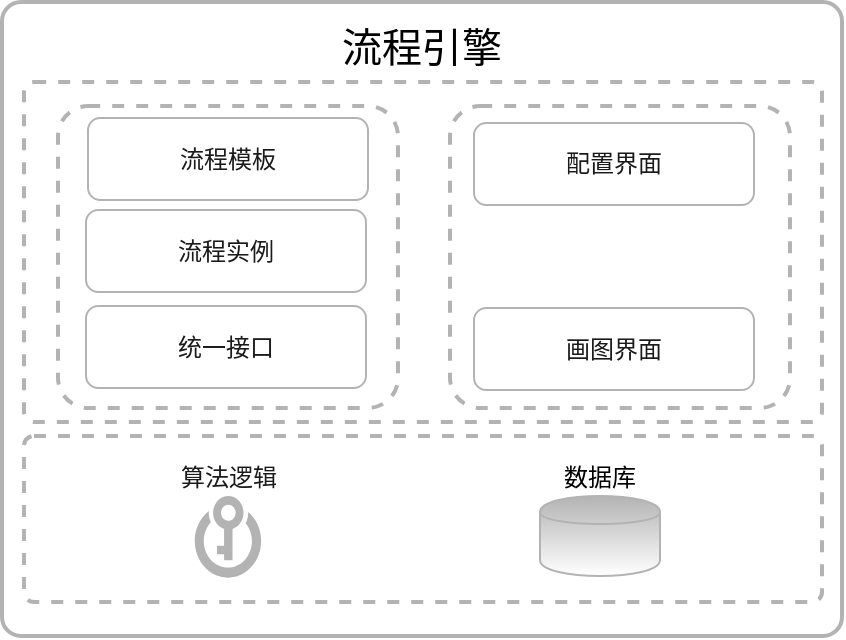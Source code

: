 <mxfile version="10.5.0" type="github"><diagram id="S_B8AXfcYNR4osKFPLfX" name="Page-1"><mxGraphModel dx="2" dy="469" grid="1" gridSize="10" guides="1" tooltips="1" connect="1" arrows="1" fold="1" page="1" pageScale="1" pageWidth="827" pageHeight="1169" math="0" shadow="0"><root><mxCell id="0"/><mxCell id="1" parent="0"/><mxCell id="k0525Yev-_GCep_9rnj9-1" value="流程引擎" style="whiteSpace=wrap;html=1;rounded=1;shadow=0;strokeWidth=2;fontSize=20;align=center;arcSize=3;verticalAlign=top;spacingTop=4;fillColor=none;strokeColor=#B3B3B3;" vertex="1" parent="1"><mxGeometry x="840" y="420" width="420" height="317" as="geometry"/></mxCell><mxCell id="k0525Yev-_GCep_9rnj9-3" value="" style="rounded=1;whiteSpace=wrap;html=1;shadow=0;strokeWidth=2;fillColor=none;fontSize=12;fontColor=#000000;align=center;strokeColor=#B3B3B3;arcSize=3;dashed=1;" vertex="1" parent="1"><mxGeometry x="851" y="460" width="399" height="170" as="geometry"/></mxCell><mxCell id="k0525Yev-_GCep_9rnj9-4" value="&lt;span&gt;LIMSChain区块链应用&lt;/span&gt;&lt;br&gt;" style="rounded=1;whiteSpace=wrap;html=1;shadow=0;strokeWidth=2;fillColor=none;fontSize=11;fontColor=#FFFFFF;align=center;strokeColor=#B3B3B3;verticalAlign=top;arcSize=10;dashed=1;" vertex="1" parent="1"><mxGeometry x="1064" y="472" width="170" height="151" as="geometry"/></mxCell><mxCell id="k0525Yev-_GCep_9rnj9-5" value="B" style="text;html=1;strokeColor=none;fillColor=none;align=center;verticalAlign=middle;whiteSpace=wrap;rounded=1;shadow=0;fontSize=11;fontColor=#FFFFFF;fontStyle=1" vertex="1" parent="1"><mxGeometry x="1237" y="678" width="20" height="20" as="geometry"/></mxCell><mxCell id="k0525Yev-_GCep_9rnj9-6" value="" style="rounded=1;whiteSpace=wrap;html=1;shadow=0;strokeWidth=2;fillColor=none;fontSize=12;fontColor=#FFFFFF;align=center;strokeColor=#B3B3B3;arcSize=6;verticalAlign=top;dashed=1;" vertex="1" parent="1"><mxGeometry x="851" y="637" width="399" height="83" as="geometry"/></mxCell><mxCell id="k0525Yev-_GCep_9rnj9-8" value="&lt;font color=&quot;#1a1a1a&quot;&gt;配置界面&lt;/font&gt;&lt;br&gt;" style="rounded=1;whiteSpace=wrap;html=1;strokeColor=#B3B3B3;" vertex="1" parent="1"><mxGeometry x="1076" y="480.5" width="140" height="41" as="geometry"/></mxCell><mxCell id="k0525Yev-_GCep_9rnj9-9" value="&lt;font color=&quot;#1a1a1a&quot;&gt;画图界面&lt;/font&gt;&lt;br&gt;" style="rounded=1;whiteSpace=wrap;html=1;strokeColor=#B3B3B3;" vertex="1" parent="1"><mxGeometry x="1076" y="573" width="140" height="41" as="geometry"/></mxCell><mxCell id="k0525Yev-_GCep_9rnj9-14" value="LIMS应用服务" style="rounded=1;whiteSpace=wrap;html=1;shadow=0;strokeWidth=2;fillColor=#ffffff;fontSize=11;fontColor=#FFFFFF;align=center;strokeColor=#B3B3B3;verticalAlign=top;arcSize=10;dashed=1;" vertex="1" parent="1"><mxGeometry x="868" y="472" width="170" height="151" as="geometry"/></mxCell><mxCell id="k0525Yev-_GCep_9rnj9-15" value="&lt;font style=&quot;font-size: 12px&quot; color=&quot;#1a1a1a&quot;&gt;统一接口&lt;/font&gt;" style="rounded=1;whiteSpace=wrap;html=1;strokeColor=#B3B3B3;" vertex="1" parent="1"><mxGeometry x="882" y="572" width="140" height="41" as="geometry"/></mxCell><mxCell id="k0525Yev-_GCep_9rnj9-16" value="&lt;font color=&quot;#1a1a1a&quot;&gt;流程模板&lt;/font&gt;&lt;br&gt;" style="rounded=1;whiteSpace=wrap;html=1;strokeColor=#B3B3B3;fillColor=#ffffff;" vertex="1" parent="1"><mxGeometry x="883" y="478" width="140" height="41" as="geometry"/></mxCell><mxCell id="k0525Yev-_GCep_9rnj9-17" value="&lt;font color=&quot;#1a1a1a&quot;&gt;流程实例&lt;/font&gt;&lt;br&gt;" style="rounded=1;whiteSpace=wrap;html=1;strokeColor=#B3B3B3;" vertex="1" parent="1"><mxGeometry x="882" y="524" width="140" height="41" as="geometry"/></mxCell><mxCell id="k0525Yev-_GCep_9rnj9-18" value="&lt;font color=&quot;#1a1a1a&quot;&gt;算法逻辑&lt;/font&gt;&lt;br&gt;" style="shadow=0;dashed=0;html=1;strokeColor=none;labelPosition=center;verticalLabelPosition=top;verticalAlign=bottom;shape=mxgraph.mscae.cloud.key_vault;fillColor=#B3B3B3;align=center;fontColor=#FFFFFF;" vertex="1" parent="1"><mxGeometry x="935" y="667" width="36" height="41" as="geometry"/></mxCell><mxCell id="k0525Yev-_GCep_9rnj9-19" value="数据库" style="shape=cylinder;whiteSpace=wrap;html=1;boundedLbl=1;backgroundOutline=1;strokeColor=#B3B3B3;fillColor=#B3B3B3;labelPosition=center;verticalLabelPosition=top;align=center;verticalAlign=bottom;gradientColor=#ffffff;" vertex="1" parent="1"><mxGeometry x="1109" y="667" width="60" height="40" as="geometry"/></mxCell></root></mxGraphModel></diagram></mxfile>
